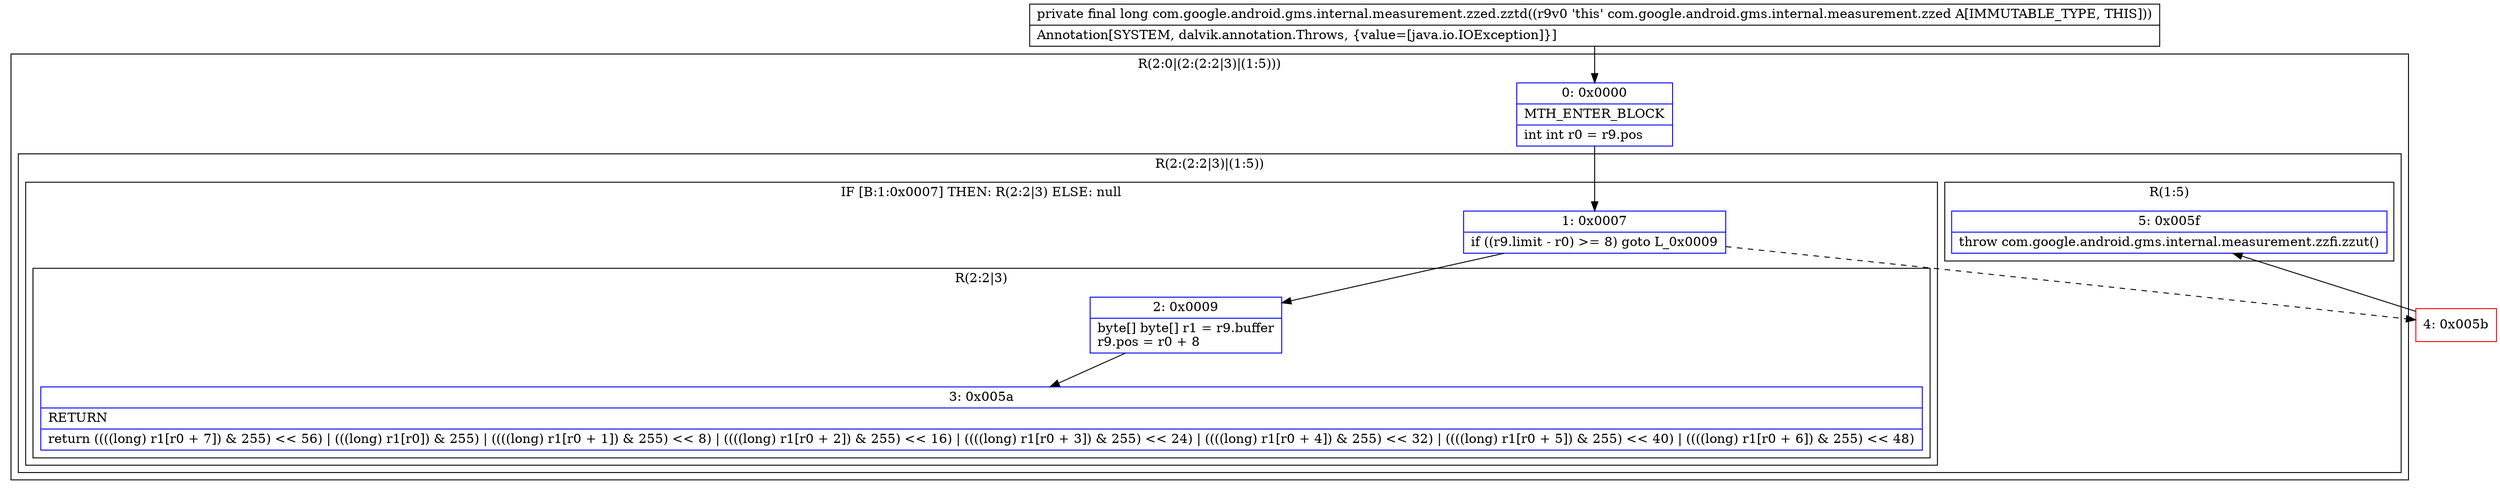 digraph "CFG forcom.google.android.gms.internal.measurement.zzed.zztd()J" {
subgraph cluster_Region_460224994 {
label = "R(2:0|(2:(2:2|3)|(1:5)))";
node [shape=record,color=blue];
Node_0 [shape=record,label="{0\:\ 0x0000|MTH_ENTER_BLOCK\l|int int r0 = r9.pos\l}"];
subgraph cluster_Region_726748102 {
label = "R(2:(2:2|3)|(1:5))";
node [shape=record,color=blue];
subgraph cluster_IfRegion_450845786 {
label = "IF [B:1:0x0007] THEN: R(2:2|3) ELSE: null";
node [shape=record,color=blue];
Node_1 [shape=record,label="{1\:\ 0x0007|if ((r9.limit \- r0) \>= 8) goto L_0x0009\l}"];
subgraph cluster_Region_756214869 {
label = "R(2:2|3)";
node [shape=record,color=blue];
Node_2 [shape=record,label="{2\:\ 0x0009|byte[] byte[] r1 = r9.buffer\lr9.pos = r0 + 8\l}"];
Node_3 [shape=record,label="{3\:\ 0x005a|RETURN\l|return ((((long) r1[r0 + 7]) & 255) \<\< 56) \| (((long) r1[r0]) & 255) \| ((((long) r1[r0 + 1]) & 255) \<\< 8) \| ((((long) r1[r0 + 2]) & 255) \<\< 16) \| ((((long) r1[r0 + 3]) & 255) \<\< 24) \| ((((long) r1[r0 + 4]) & 255) \<\< 32) \| ((((long) r1[r0 + 5]) & 255) \<\< 40) \| ((((long) r1[r0 + 6]) & 255) \<\< 48)\l}"];
}
}
subgraph cluster_Region_1531228125 {
label = "R(1:5)";
node [shape=record,color=blue];
Node_5 [shape=record,label="{5\:\ 0x005f|throw com.google.android.gms.internal.measurement.zzfi.zzut()\l}"];
}
}
}
Node_4 [shape=record,color=red,label="{4\:\ 0x005b}"];
MethodNode[shape=record,label="{private final long com.google.android.gms.internal.measurement.zzed.zztd((r9v0 'this' com.google.android.gms.internal.measurement.zzed A[IMMUTABLE_TYPE, THIS]))  | Annotation[SYSTEM, dalvik.annotation.Throws, \{value=[java.io.IOException]\}]\l}"];
MethodNode -> Node_0;
Node_0 -> Node_1;
Node_1 -> Node_2;
Node_1 -> Node_4[style=dashed];
Node_2 -> Node_3;
Node_4 -> Node_5;
}

